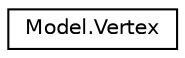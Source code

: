 digraph "Graphical Class Hierarchy"
{
  edge [fontname="Helvetica",fontsize="10",labelfontname="Helvetica",labelfontsize="10"];
  node [fontname="Helvetica",fontsize="10",shape=record];
  rankdir="LR";
  Node0 [label="Model.Vertex",height=0.2,width=0.4,color="black", fillcolor="white", style="filled",URL="$class_model_1_1_vertex.html",tooltip="This class is vertex of the Quad-Edge representation of a graph "];
}
